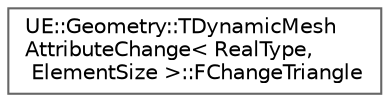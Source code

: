 digraph "Graphical Class Hierarchy"
{
 // INTERACTIVE_SVG=YES
 // LATEX_PDF_SIZE
  bgcolor="transparent";
  edge [fontname=Helvetica,fontsize=10,labelfontname=Helvetica,labelfontsize=10];
  node [fontname=Helvetica,fontsize=10,shape=box,height=0.2,width=0.4];
  rankdir="LR";
  Node0 [id="Node000000",label="UE::Geometry::TDynamicMesh\lAttributeChange\< RealType,\l ElementSize \>::FChangeTriangle",height=0.2,width=0.4,color="grey40", fillcolor="white", style="filled",URL="$d9/da8/structUE_1_1Geometry_1_1TDynamicMeshAttributeChange_1_1FChangeTriangle.html",tooltip=" "];
}

